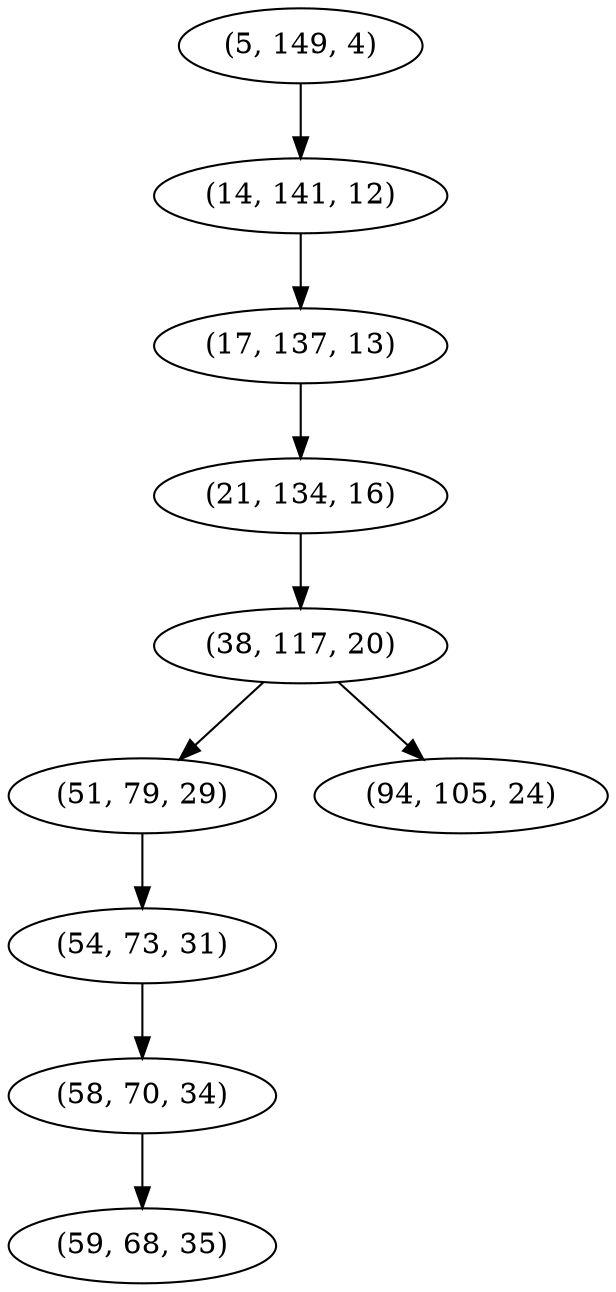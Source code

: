 digraph tree {
    "(5, 149, 4)";
    "(14, 141, 12)";
    "(17, 137, 13)";
    "(21, 134, 16)";
    "(38, 117, 20)";
    "(51, 79, 29)";
    "(54, 73, 31)";
    "(58, 70, 34)";
    "(59, 68, 35)";
    "(94, 105, 24)";
    "(5, 149, 4)" -> "(14, 141, 12)";
    "(14, 141, 12)" -> "(17, 137, 13)";
    "(17, 137, 13)" -> "(21, 134, 16)";
    "(21, 134, 16)" -> "(38, 117, 20)";
    "(38, 117, 20)" -> "(51, 79, 29)";
    "(38, 117, 20)" -> "(94, 105, 24)";
    "(51, 79, 29)" -> "(54, 73, 31)";
    "(54, 73, 31)" -> "(58, 70, 34)";
    "(58, 70, 34)" -> "(59, 68, 35)";
}
